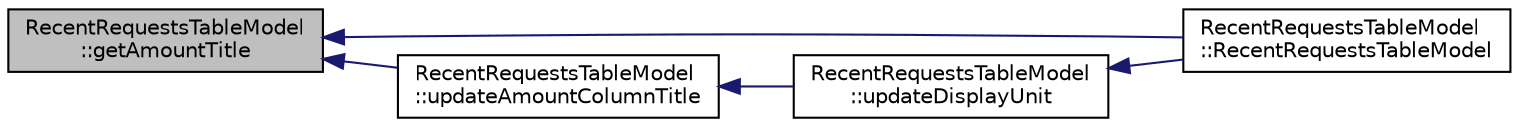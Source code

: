 digraph "RecentRequestsTableModel::getAmountTitle"
{
  edge [fontname="Helvetica",fontsize="10",labelfontname="Helvetica",labelfontsize="10"];
  node [fontname="Helvetica",fontsize="10",shape=record];
  rankdir="LR";
  Node60 [label="RecentRequestsTableModel\l::getAmountTitle",height=0.2,width=0.4,color="black", fillcolor="grey75", style="filled", fontcolor="black"];
  Node60 -> Node61 [dir="back",color="midnightblue",fontsize="10",style="solid",fontname="Helvetica"];
  Node61 [label="RecentRequestsTableModel\l::RecentRequestsTableModel",height=0.2,width=0.4,color="black", fillcolor="white", style="filled",URL="$class_recent_requests_table_model.html#ab3ef691b8c34e6d6e5ae0bdf7953a360"];
  Node60 -> Node62 [dir="back",color="midnightblue",fontsize="10",style="solid",fontname="Helvetica"];
  Node62 [label="RecentRequestsTableModel\l::updateAmountColumnTitle",height=0.2,width=0.4,color="black", fillcolor="white", style="filled",URL="$class_recent_requests_table_model.html#a8bc224f31142bd2da1c2729010ee84a3",tooltip="Updates the column title to \"Amount (DisplayUnit)\" and emits headerDataChanged() signal for table hea..."];
  Node62 -> Node63 [dir="back",color="midnightblue",fontsize="10",style="solid",fontname="Helvetica"];
  Node63 [label="RecentRequestsTableModel\l::updateDisplayUnit",height=0.2,width=0.4,color="black", fillcolor="white", style="filled",URL="$class_recent_requests_table_model.html#a8c4fe82f628df4e3a46809514ba9fe03"];
  Node63 -> Node61 [dir="back",color="midnightblue",fontsize="10",style="solid",fontname="Helvetica"];
}
